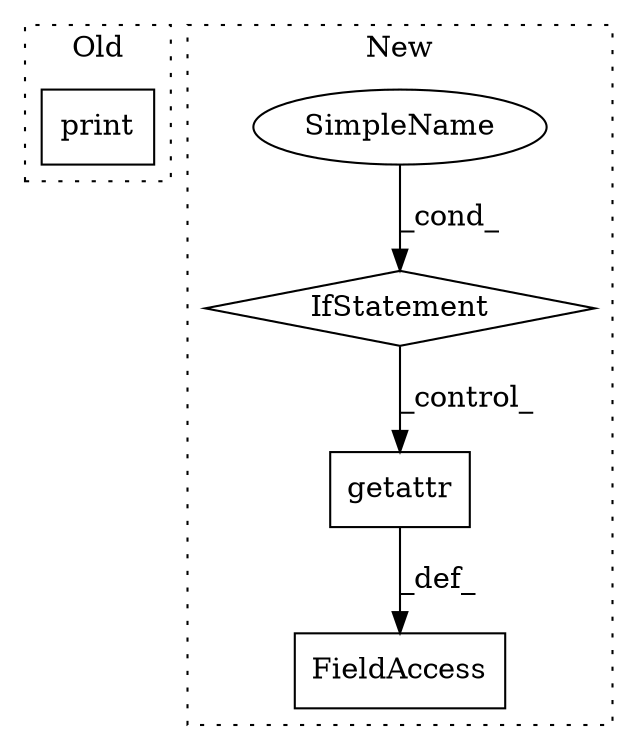 digraph G {
subgraph cluster0 {
1 [label="print" a="32" s="2846,2869" l="6,1" shape="box"];
label = "Old";
style="dotted";
}
subgraph cluster1 {
2 [label="getattr" a="32" s="2655,2670" l="8,1" shape="box"];
3 [label="IfStatement" a="25" s="2729" l="26" shape="diamond"];
4 [label="SimpleName" a="42" s="2750" l="5" shape="ellipse"];
5 [label="FieldAccess" a="22" s="2633" l="10" shape="box"];
label = "New";
style="dotted";
}
2 -> 5 [label="_def_"];
3 -> 2 [label="_control_"];
4 -> 3 [label="_cond_"];
}